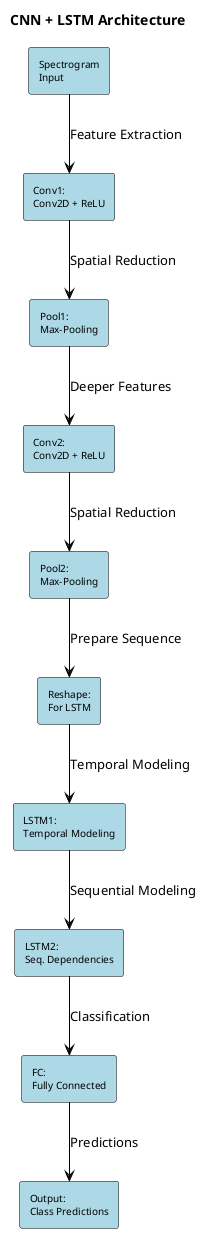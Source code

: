 @startuml cnn_lstm_model
title CNN + LSTM Architecture

skinparam rectangle {
    BackgroundColor LightBlue
    BorderColor Black
    FontSize 10
    RoundCorner 5
}

skinparam arrow {
    Color Black
    Thickness 1
}

rectangle "Spectrogram\nInput" as Input
rectangle "Conv1:\nConv2D + ReLU" as Conv1
rectangle "Pool1:\nMax-Pooling" as Pool1
rectangle "Conv2:\nConv2D + ReLU" as Conv2
rectangle "Pool2:\nMax-Pooling" as Pool2
rectangle "Reshape:\nFor LSTM" as Reshape
rectangle "LSTM1:\nTemporal Modeling" as LSTM1
rectangle "LSTM2:\nSeq. Dependencies" as LSTM2
rectangle "FC:\nFully Connected" as FC
rectangle "Output:\nClass Predictions" as Output

Input --> Conv1 : Feature Extraction
Conv1 --> Pool1 : Spatial Reduction
Pool1 --> Conv2 : Deeper Features
Conv2 --> Pool2 : Spatial Reduction
Pool2 --> Reshape : Prepare Sequence
Reshape --> LSTM1 : Temporal Modeling
LSTM1 --> LSTM2 : Sequential Modeling
LSTM2 --> FC : Classification
FC --> Output : Predictions
@enduml
